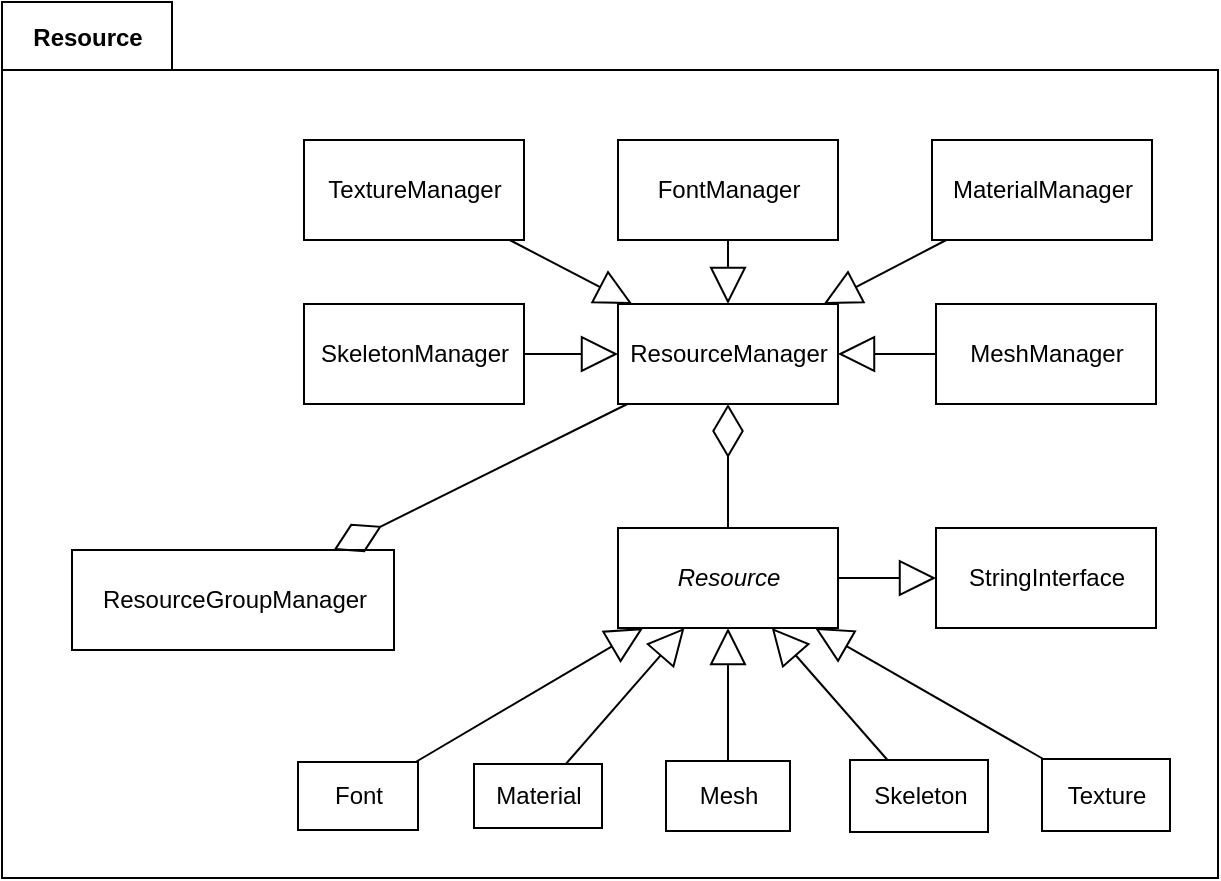 <mxfile version="14.4.3" type="device" pages="3"><diagram id="6lzCOrkc2HGKpqerQxGM" name="Page-1"><mxGraphModel dx="1024" dy="592" grid="0" gridSize="10" guides="1" tooltips="1" connect="1" arrows="1" fold="1" page="0" pageScale="1" pageWidth="827" pageHeight="1169" math="0" shadow="0"><root><mxCell id="0"/><mxCell id="1" parent="0"/><mxCell id="Qx2WgXHm-MsBfFWNmEOz-1" value="" style="shape=folder;fontStyle=1;spacingTop=10;tabWidth=85;tabHeight=34;tabPosition=left;html=1;" parent="1" vertex="1"><mxGeometry x="110" y="58" width="608" height="438" as="geometry"/></mxCell><mxCell id="Qx2WgXHm-MsBfFWNmEOz-2" value="Resource" style="html=1;fontStyle=2" parent="1" vertex="1"><mxGeometry x="418" y="321" width="110" height="50" as="geometry"/></mxCell><mxCell id="Qx2WgXHm-MsBfFWNmEOz-3" value="Font" style="html=1;" parent="1" vertex="1"><mxGeometry x="258" y="438" width="60" height="34" as="geometry"/></mxCell><mxCell id="Qx2WgXHm-MsBfFWNmEOz-4" value="Material" style="html=1;" parent="1" vertex="1"><mxGeometry x="346" y="439" width="64" height="32" as="geometry"/></mxCell><mxCell id="Qx2WgXHm-MsBfFWNmEOz-5" value="Mesh" style="html=1;" parent="1" vertex="1"><mxGeometry x="442" y="437.5" width="62" height="35" as="geometry"/></mxCell><mxCell id="Qx2WgXHm-MsBfFWNmEOz-6" value="Skeleton" style="html=1;" parent="1" vertex="1"><mxGeometry x="534" y="437" width="69" height="36" as="geometry"/></mxCell><mxCell id="Qx2WgXHm-MsBfFWNmEOz-7" value="Texture" style="html=1;" parent="1" vertex="1"><mxGeometry x="630" y="436.5" width="64" height="36" as="geometry"/></mxCell><mxCell id="Qx2WgXHm-MsBfFWNmEOz-8" value="" style="endArrow=block;endSize=16;endFill=0;html=1;" parent="1" source="Qx2WgXHm-MsBfFWNmEOz-3" target="Qx2WgXHm-MsBfFWNmEOz-2" edge="1"><mxGeometry width="160" relative="1" as="geometry"><mxPoint x="187" y="333" as="sourcePoint"/><mxPoint x="347" y="333" as="targetPoint"/></mxGeometry></mxCell><mxCell id="Qx2WgXHm-MsBfFWNmEOz-9" value="" style="endArrow=block;endSize=16;endFill=0;html=1;" parent="1" source="Qx2WgXHm-MsBfFWNmEOz-4" target="Qx2WgXHm-MsBfFWNmEOz-2" edge="1"><mxGeometry width="160" relative="1" as="geometry"><mxPoint x="332" y="312" as="sourcePoint"/><mxPoint x="492" y="312" as="targetPoint"/></mxGeometry></mxCell><mxCell id="Qx2WgXHm-MsBfFWNmEOz-10" value="" style="endArrow=block;endSize=16;endFill=0;html=1;" parent="1" source="Qx2WgXHm-MsBfFWNmEOz-5" target="Qx2WgXHm-MsBfFWNmEOz-2" edge="1"><mxGeometry width="160" relative="1" as="geometry"><mxPoint x="332" y="312" as="sourcePoint"/><mxPoint x="492" y="312" as="targetPoint"/></mxGeometry></mxCell><mxCell id="Qx2WgXHm-MsBfFWNmEOz-11" value="" style="endArrow=block;endSize=16;endFill=0;html=1;" parent="1" source="Qx2WgXHm-MsBfFWNmEOz-6" target="Qx2WgXHm-MsBfFWNmEOz-2" edge="1"><mxGeometry width="160" relative="1" as="geometry"><mxPoint x="332" y="312" as="sourcePoint"/><mxPoint x="492" y="312" as="targetPoint"/></mxGeometry></mxCell><mxCell id="Qx2WgXHm-MsBfFWNmEOz-12" value="" style="endArrow=block;endSize=16;endFill=0;html=1;" parent="1" source="Qx2WgXHm-MsBfFWNmEOz-7" target="Qx2WgXHm-MsBfFWNmEOz-2" edge="1"><mxGeometry width="160" relative="1" as="geometry"><mxPoint x="332" y="312" as="sourcePoint"/><mxPoint x="492" y="312" as="targetPoint"/></mxGeometry></mxCell><mxCell id="Qx2WgXHm-MsBfFWNmEOz-13" value="ResourceManager" style="html=1;" parent="1" vertex="1"><mxGeometry x="418" y="209" width="110" height="50" as="geometry"/></mxCell><mxCell id="Qx2WgXHm-MsBfFWNmEOz-14" value="FontManager" style="html=1;" parent="1" vertex="1"><mxGeometry x="418" y="127" width="110" height="50" as="geometry"/></mxCell><mxCell id="Qx2WgXHm-MsBfFWNmEOz-15" value="MaterialManager" style="html=1;" parent="1" vertex="1"><mxGeometry x="575" y="127" width="110" height="50" as="geometry"/></mxCell><mxCell id="Qx2WgXHm-MsBfFWNmEOz-16" value="MeshManager" style="html=1;" parent="1" vertex="1"><mxGeometry x="577" y="209" width="110" height="50" as="geometry"/></mxCell><mxCell id="Qx2WgXHm-MsBfFWNmEOz-17" value="SkeletonManager" style="html=1;" parent="1" vertex="1"><mxGeometry x="261" y="209" width="110" height="50" as="geometry"/></mxCell><mxCell id="Qx2WgXHm-MsBfFWNmEOz-18" value="TextureManager" style="html=1;" parent="1" vertex="1"><mxGeometry x="261" y="127" width="110" height="50" as="geometry"/></mxCell><mxCell id="Qx2WgXHm-MsBfFWNmEOz-19" value="" style="endArrow=block;endSize=16;endFill=0;html=1;" parent="1" source="Qx2WgXHm-MsBfFWNmEOz-18" target="Qx2WgXHm-MsBfFWNmEOz-13" edge="1"><mxGeometry width="160" relative="1" as="geometry"><mxPoint x="174" y="212" as="sourcePoint"/><mxPoint x="334" y="212" as="targetPoint"/></mxGeometry></mxCell><mxCell id="Qx2WgXHm-MsBfFWNmEOz-20" value="" style="endArrow=block;endSize=16;endFill=0;html=1;" parent="1" source="Qx2WgXHm-MsBfFWNmEOz-17" target="Qx2WgXHm-MsBfFWNmEOz-13" edge="1"><mxGeometry width="160" relative="1" as="geometry"><mxPoint x="174" y="212" as="sourcePoint"/><mxPoint x="334" y="212" as="targetPoint"/></mxGeometry></mxCell><mxCell id="Qx2WgXHm-MsBfFWNmEOz-21" value="" style="endArrow=block;endSize=16;endFill=0;html=1;" parent="1" source="Qx2WgXHm-MsBfFWNmEOz-14" target="Qx2WgXHm-MsBfFWNmEOz-13" edge="1"><mxGeometry width="160" relative="1" as="geometry"><mxPoint x="174" y="212" as="sourcePoint"/><mxPoint x="334" y="212" as="targetPoint"/></mxGeometry></mxCell><mxCell id="Qx2WgXHm-MsBfFWNmEOz-22" value="" style="endArrow=block;endSize=16;endFill=0;html=1;" parent="1" source="Qx2WgXHm-MsBfFWNmEOz-15" target="Qx2WgXHm-MsBfFWNmEOz-13" edge="1"><mxGeometry width="160" relative="1" as="geometry"><mxPoint x="174" y="212" as="sourcePoint"/><mxPoint x="334" y="212" as="targetPoint"/></mxGeometry></mxCell><mxCell id="Qx2WgXHm-MsBfFWNmEOz-23" value="" style="endArrow=block;endSize=16;endFill=0;html=1;" parent="1" source="Qx2WgXHm-MsBfFWNmEOz-16" target="Qx2WgXHm-MsBfFWNmEOz-13" edge="1"><mxGeometry width="160" relative="1" as="geometry"><mxPoint x="174" y="212" as="sourcePoint"/><mxPoint x="334" y="212" as="targetPoint"/></mxGeometry></mxCell><mxCell id="Qx2WgXHm-MsBfFWNmEOz-25" value="StringInterface" style="html=1;" parent="1" vertex="1"><mxGeometry x="577" y="321" width="110" height="50" as="geometry"/></mxCell><mxCell id="Qx2WgXHm-MsBfFWNmEOz-26" value="" style="endArrow=block;endSize=16;endFill=0;html=1;" parent="1" source="Qx2WgXHm-MsBfFWNmEOz-2" target="Qx2WgXHm-MsBfFWNmEOz-25" edge="1"><mxGeometry width="160" relative="1" as="geometry"><mxPoint x="174" y="212" as="sourcePoint"/><mxPoint x="334" y="212" as="targetPoint"/></mxGeometry></mxCell><mxCell id="Qx2WgXHm-MsBfFWNmEOz-28" value="Resource" style="text;align=center;fontStyle=1;verticalAlign=middle;spacingLeft=3;spacingRight=3;strokeColor=none;rotatable=0;points=[[0,0.5],[1,0.5]];portConstraint=eastwest;" parent="1" vertex="1"><mxGeometry x="113" y="62" width="80" height="26" as="geometry"/></mxCell><mxCell id="X2i7R3NdhlSJ2cKvwdnW-1" value="ResourceGroupManager" style="html=1;" parent="1" vertex="1"><mxGeometry x="145" y="332" width="161" height="50" as="geometry"/></mxCell><mxCell id="sL6NB5Tn0zvfY4GFrqUv-1" value="" style="endArrow=diamondThin;endFill=0;endSize=24;html=1;" edge="1" parent="1" source="Qx2WgXHm-MsBfFWNmEOz-13" target="X2i7R3NdhlSJ2cKvwdnW-1"><mxGeometry width="160" relative="1" as="geometry"><mxPoint x="333" y="220" as="sourcePoint"/><mxPoint x="493" y="220" as="targetPoint"/></mxGeometry></mxCell><mxCell id="sL6NB5Tn0zvfY4GFrqUv-2" value="" style="endArrow=diamondThin;endFill=0;endSize=24;html=1;" edge="1" parent="1" source="Qx2WgXHm-MsBfFWNmEOz-2" target="Qx2WgXHm-MsBfFWNmEOz-13"><mxGeometry width="160" relative="1" as="geometry"><mxPoint x="333" y="220" as="sourcePoint"/><mxPoint x="493" y="220" as="targetPoint"/></mxGeometry></mxCell></root></mxGraphModel></diagram><diagram id="f8LG0ssYRgsqckm0unne" name="Resource的生命周期"><mxGraphModel dx="1038" dy="607" grid="0" gridSize="10" guides="1" tooltips="1" connect="1" arrows="1" fold="1" page="0" pageScale="1" pageWidth="827" pageHeight="1169" math="0" shadow="0"><root><mxCell id="KnT-G5eN-bv9pDrgC4bN-0"/><mxCell id="KnT-G5eN-bv9pDrgC4bN-1" parent="KnT-G5eN-bv9pDrgC4bN-0"/><mxCell id="KnT-G5eN-bv9pDrgC4bN-2" value="Application" style="shape=umlLifeline;perimeter=lifelinePerimeter;whiteSpace=wrap;html=1;container=1;collapsible=0;recursiveResize=0;outlineConnect=0;" vertex="1" parent="KnT-G5eN-bv9pDrgC4bN-1"><mxGeometry x="121" y="100" width="100" height="767" as="geometry"/></mxCell><mxCell id="KnT-G5eN-bv9pDrgC4bN-3" value="ResourceGroupManager" style="shape=umlLifeline;perimeter=lifelinePerimeter;whiteSpace=wrap;html=1;container=1;collapsible=0;recursiveResize=0;outlineConnect=0;" vertex="1" parent="KnT-G5eN-bv9pDrgC4bN-1"><mxGeometry x="324" y="98" width="158" height="766" as="geometry"/></mxCell><mxCell id="KnT-G5eN-bv9pDrgC4bN-12" value="" style="html=1;points=[];perimeter=orthogonalPerimeter;" vertex="1" parent="KnT-G5eN-bv9pDrgC4bN-3"><mxGeometry x="74" y="253" width="10" height="80" as="geometry"/></mxCell><mxCell id="KnT-G5eN-bv9pDrgC4bN-23" value="" style="html=1;points=[];perimeter=orthogonalPerimeter;" vertex="1" parent="KnT-G5eN-bv9pDrgC4bN-3"><mxGeometry x="74" y="464" width="10" height="30" as="geometry"/></mxCell><mxCell id="KnT-G5eN-bv9pDrgC4bN-33" value="" style="html=1;points=[];perimeter=orthogonalPerimeter;" vertex="1" parent="KnT-G5eN-bv9pDrgC4bN-3"><mxGeometry x="74" y="654" width="10" height="80" as="geometry"/></mxCell><mxCell id="KnT-G5eN-bv9pDrgC4bN-4" value="ResourceManager" style="shape=umlLifeline;perimeter=lifelinePerimeter;whiteSpace=wrap;html=1;container=1;collapsible=0;recursiveResize=0;outlineConnect=0;" vertex="1" parent="KnT-G5eN-bv9pDrgC4bN-1"><mxGeometry x="544" y="98" width="121" height="763" as="geometry"/></mxCell><mxCell id="KnT-G5eN-bv9pDrgC4bN-13" value="" style="html=1;points=[];perimeter=orthogonalPerimeter;" vertex="1" parent="KnT-G5eN-bv9pDrgC4bN-4"><mxGeometry x="55.5" y="253" width="10" height="80" as="geometry"/></mxCell><mxCell id="KnT-G5eN-bv9pDrgC4bN-15" value="create(name,group)" style="html=1;verticalAlign=bottom;endArrow=block;" edge="1" parent="KnT-G5eN-bv9pDrgC4bN-4" source="KnT-G5eN-bv9pDrgC4bN-13" target="KnT-G5eN-bv9pDrgC4bN-13"><mxGeometry x="-0.443" y="6" width="80" relative="1" as="geometry"><mxPoint x="-104" y="214" as="sourcePoint"/><mxPoint x="-24" y="214" as="targetPoint"/><Array as="points"><mxPoint x="148" y="293"/></Array><mxPoint as="offset"/></mxGeometry></mxCell><mxCell id="KnT-G5eN-bv9pDrgC4bN-18" value="" style="html=1;points=[];perimeter=orthogonalPerimeter;" vertex="1" parent="KnT-G5eN-bv9pDrgC4bN-4"><mxGeometry x="55.5" y="375" width="10" height="150" as="geometry"/></mxCell><mxCell id="KnT-G5eN-bv9pDrgC4bN-5" value="Resource" style="shape=umlLifeline;perimeter=lifelinePerimeter;whiteSpace=wrap;html=1;container=1;collapsible=0;recursiveResize=0;outlineConnect=0;" vertex="1" parent="KnT-G5eN-bv9pDrgC4bN-1"><mxGeometry x="707" y="96.5" width="100" height="766.5" as="geometry"/></mxCell><mxCell id="KnT-G5eN-bv9pDrgC4bN-20" value="" style="html=1;points=[];perimeter=orthogonalPerimeter;" vertex="1" parent="KnT-G5eN-bv9pDrgC4bN-5"><mxGeometry x="45" y="396.5" width="10" height="101.5" as="geometry"/></mxCell><mxCell id="KnT-G5eN-bv9pDrgC4bN-22" value="prepare" style="html=1;verticalAlign=bottom;endArrow=block;" edge="1" parent="KnT-G5eN-bv9pDrgC4bN-5" source="KnT-G5eN-bv9pDrgC4bN-20" target="KnT-G5eN-bv9pDrgC4bN-20"><mxGeometry x="-0.32" width="80" relative="1" as="geometry"><mxPoint x="104" y="400.5" as="sourcePoint"/><mxPoint x="184" y="400.5" as="targetPoint"/><Array as="points"><mxPoint x="81" y="426.5"/><mxPoint x="81" y="451"/></Array><mxPoint as="offset"/></mxGeometry></mxCell><mxCell id="KnT-G5eN-bv9pDrgC4bN-6" value="createResourceGroup(group)" style="html=1;verticalAlign=bottom;endArrow=block;" edge="1" parent="KnT-G5eN-bv9pDrgC4bN-1" source="KnT-G5eN-bv9pDrgC4bN-2" target="KnT-G5eN-bv9pDrgC4bN-3"><mxGeometry width="80" relative="1" as="geometry"><mxPoint x="187" y="187" as="sourcePoint"/><mxPoint x="267" y="187" as="targetPoint"/><Array as="points"><mxPoint x="288" y="189"/></Array></mxGeometry></mxCell><mxCell id="KnT-G5eN-bv9pDrgC4bN-7" value="addResourceLocation(loc,type,group)" style="html=1;verticalAlign=bottom;endArrow=block;" edge="1" parent="KnT-G5eN-bv9pDrgC4bN-1" source="KnT-G5eN-bv9pDrgC4bN-2" target="KnT-G5eN-bv9pDrgC4bN-3"><mxGeometry width="80" relative="1" as="geometry"><mxPoint x="245" y="314" as="sourcePoint"/><mxPoint x="325" y="314" as="targetPoint"/><Array as="points"><mxPoint x="288" y="240"/></Array></mxGeometry></mxCell><mxCell id="KnT-G5eN-bv9pDrgC4bN-8" value="addToIndex(file)" style="html=1;verticalAlign=bottom;endArrow=block;" edge="1" parent="KnT-G5eN-bv9pDrgC4bN-1"><mxGeometry x="-0.484" width="80" relative="1" as="geometry"><mxPoint x="402.5" y="256" as="sourcePoint"/><mxPoint x="402.5" y="276" as="targetPoint"/><Array as="points"><mxPoint x="476" y="256"/><mxPoint x="476" y="276"/></Array><mxPoint as="offset"/></mxGeometry></mxCell><mxCell id="KnT-G5eN-bv9pDrgC4bN-9" value="loop" style="shape=umlFrame;whiteSpace=wrap;html=1;width=51;height=24;" vertex="1" parent="KnT-G5eN-bv9pDrgC4bN-1"><mxGeometry x="113" y="209" width="383" height="87" as="geometry"/></mxCell><mxCell id="KnT-G5eN-bv9pDrgC4bN-11" value="initialiseResourceGroup(group)" style="html=1;verticalAlign=bottom;endArrow=block;" edge="1" parent="KnT-G5eN-bv9pDrgC4bN-1" source="KnT-G5eN-bv9pDrgC4bN-2" target="KnT-G5eN-bv9pDrgC4bN-3"><mxGeometry width="80" relative="1" as="geometry"><mxPoint x="440" y="312" as="sourcePoint"/><mxPoint x="520" y="312" as="targetPoint"/><Array as="points"><mxPoint x="286" y="327"/></Array></mxGeometry></mxCell><mxCell id="KnT-G5eN-bv9pDrgC4bN-14" value="parseScript(file)" style="html=1;verticalAlign=bottom;endArrow=block;" edge="1" parent="KnT-G5eN-bv9pDrgC4bN-1" source="KnT-G5eN-bv9pDrgC4bN-12" target="KnT-G5eN-bv9pDrgC4bN-13"><mxGeometry width="80" relative="1" as="geometry"><mxPoint x="440" y="312" as="sourcePoint"/><mxPoint x="520" y="312" as="targetPoint"/><Array as="points"><mxPoint x="518" y="353"/></Array></mxGeometry></mxCell><mxCell id="KnT-G5eN-bv9pDrgC4bN-16" value="&amp;lt;&amp;lt;new&amp;gt;&amp;gt;" style="html=1;verticalAlign=bottom;endArrow=block;" edge="1" parent="KnT-G5eN-bv9pDrgC4bN-1" source="KnT-G5eN-bv9pDrgC4bN-13" target="KnT-G5eN-bv9pDrgC4bN-5"><mxGeometry width="80" relative="1" as="geometry"><mxPoint x="659" y="431" as="sourcePoint"/><mxPoint x="739" y="431" as="targetPoint"/><Array as="points"><mxPoint x="685" y="430"/></Array></mxGeometry></mxCell><mxCell id="KnT-G5eN-bv9pDrgC4bN-17" value="loop" style="shape=umlFrame;whiteSpace=wrap;html=1;" vertex="1" parent="KnT-G5eN-bv9pDrgC4bN-1"><mxGeometry x="530" y="358" width="242" height="83" as="geometry"/></mxCell><mxCell id="KnT-G5eN-bv9pDrgC4bN-19" value="load(name,group)" style="html=1;verticalAlign=bottom;endArrow=block;" edge="1" parent="KnT-G5eN-bv9pDrgC4bN-1" source="KnT-G5eN-bv9pDrgC4bN-2" target="KnT-G5eN-bv9pDrgC4bN-18"><mxGeometry x="-0.48" width="80" relative="1" as="geometry"><mxPoint x="440" y="412" as="sourcePoint"/><mxPoint x="520" y="412" as="targetPoint"/><mxPoint x="1" as="offset"/></mxGeometry></mxCell><mxCell id="KnT-G5eN-bv9pDrgC4bN-21" value="&amp;lt;&amp;lt;new&amp;gt;&amp;gt;" style="html=1;verticalAlign=bottom;endArrow=block;" edge="1" parent="KnT-G5eN-bv9pDrgC4bN-1" source="KnT-G5eN-bv9pDrgC4bN-18" target="KnT-G5eN-bv9pDrgC4bN-20"><mxGeometry width="80" relative="1" as="geometry"><mxPoint x="633" y="510" as="sourcePoint"/><mxPoint x="713" y="510" as="targetPoint"/><Array as="points"><mxPoint x="682" y="495"/></Array></mxGeometry></mxCell><mxCell id="KnT-G5eN-bv9pDrgC4bN-24" value="openResource(name,group)" style="html=1;verticalAlign=bottom;endArrow=block;" edge="1" parent="KnT-G5eN-bv9pDrgC4bN-1" source="KnT-G5eN-bv9pDrgC4bN-20" target="KnT-G5eN-bv9pDrgC4bN-23"><mxGeometry x="0.43" width="80" relative="1" as="geometry"><mxPoint x="517" y="591" as="sourcePoint"/><mxPoint x="597" y="591" as="targetPoint"/><mxPoint as="offset"/></mxGeometry></mxCell><mxCell id="KnT-G5eN-bv9pDrgC4bN-25" value="DataStreamPtr" style="html=1;verticalAlign=bottom;endArrow=open;dashed=1;endSize=8;" edge="1" parent="KnT-G5eN-bv9pDrgC4bN-1" source="KnT-G5eN-bv9pDrgC4bN-23" target="KnT-G5eN-bv9pDrgC4bN-20"><mxGeometry x="-0.5" relative="1" as="geometry"><mxPoint x="520" y="412" as="sourcePoint"/><mxPoint x="440" y="412" as="targetPoint"/><Array as="points"><mxPoint x="581" y="591"/></Array><mxPoint as="offset"/></mxGeometry></mxCell><mxCell id="KnT-G5eN-bv9pDrgC4bN-26" value="ResourcePtr" style="html=1;verticalAlign=bottom;endArrow=open;dashed=1;endSize=8;" edge="1" parent="KnT-G5eN-bv9pDrgC4bN-1"><mxGeometry x="0.499" relative="1" as="geometry"><mxPoint x="599.5" y="621" as="sourcePoint"/><mxPoint x="170.5" y="621" as="targetPoint"/><Array as="points"><mxPoint x="388" y="621"/></Array><mxPoint as="offset"/></mxGeometry></mxCell><mxCell id="KnT-G5eN-bv9pDrgC4bN-28" value="loadResourceGroup(group)" style="html=1;verticalAlign=bottom;endArrow=block;" edge="1" parent="KnT-G5eN-bv9pDrgC4bN-1" source="KnT-G5eN-bv9pDrgC4bN-2" target="KnT-G5eN-bv9pDrgC4bN-3"><mxGeometry width="80" relative="1" as="geometry"><mxPoint x="232" y="689" as="sourcePoint"/><mxPoint x="312" y="689" as="targetPoint"/><Array as="points"><mxPoint x="295" y="664"/></Array></mxGeometry></mxCell><mxCell id="KnT-G5eN-bv9pDrgC4bN-29" value="load" style="html=1;verticalAlign=bottom;endArrow=block;" edge="1" parent="KnT-G5eN-bv9pDrgC4bN-1" source="KnT-G5eN-bv9pDrgC4bN-3" target="KnT-G5eN-bv9pDrgC4bN-5"><mxGeometry x="-0.472" width="80" relative="1" as="geometry"><mxPoint x="468" y="718" as="sourcePoint"/><mxPoint x="548" y="718" as="targetPoint"/><Array as="points"><mxPoint x="587" y="704"/></Array><mxPoint x="1" as="offset"/></mxGeometry></mxCell><mxCell id="KnT-G5eN-bv9pDrgC4bN-31" value="loop" style="shape=umlFrame;whiteSpace=wrap;html=1;" vertex="1" parent="KnT-G5eN-bv9pDrgC4bN-1"><mxGeometry x="333" y="677" width="440" height="44" as="geometry"/></mxCell><mxCell id="KnT-G5eN-bv9pDrgC4bN-32" value="clearResourceGroup(group)" style="html=1;verticalAlign=bottom;endArrow=block;" edge="1" parent="KnT-G5eN-bv9pDrgC4bN-1" source="KnT-G5eN-bv9pDrgC4bN-2" target="KnT-G5eN-bv9pDrgC4bN-33"><mxGeometry width="80" relative="1" as="geometry"><mxPoint x="247" y="823" as="sourcePoint"/><mxPoint x="327" y="823" as="targetPoint"/><Array as="points"><mxPoint x="301" y="753"/></Array></mxGeometry></mxCell><mxCell id="KnT-G5eN-bv9pDrgC4bN-34" value="remove(name)" style="html=1;verticalAlign=bottom;endArrow=block;" edge="1" parent="KnT-G5eN-bv9pDrgC4bN-1" source="KnT-G5eN-bv9pDrgC4bN-33" target="KnT-G5eN-bv9pDrgC4bN-4"><mxGeometry width="80" relative="1" as="geometry"><mxPoint x="460" y="790" as="sourcePoint"/><mxPoint x="540" y="790" as="targetPoint"/><Array as="points"><mxPoint x="502" y="792"/></Array></mxGeometry></mxCell><mxCell id="KnT-G5eN-bv9pDrgC4bN-35" value="&amp;lt;&amp;lt;delete&amp;gt;&amp;gt;" style="html=1;verticalAlign=bottom;endArrow=block;" edge="1" parent="KnT-G5eN-bv9pDrgC4bN-1" source="KnT-G5eN-bv9pDrgC4bN-4" target="KnT-G5eN-bv9pDrgC4bN-5"><mxGeometry width="80" relative="1" as="geometry"><mxPoint x="604" y="652.5" as="sourcePoint"/><mxPoint x="756.5" y="652.5" as="targetPoint"/><Array as="points"><mxPoint x="680" y="814"/></Array></mxGeometry></mxCell><mxCell id="KnT-G5eN-bv9pDrgC4bN-36" value="loop" style="shape=umlFrame;whiteSpace=wrap;html=1;" vertex="1" parent="KnT-G5eN-bv9pDrgC4bN-1"><mxGeometry x="326" y="762" width="450" height="64" as="geometry"/></mxCell></root></mxGraphModel></diagram><diagram id="wKG37GKt0Xy6AhtyFtq3" name="Page-3"><mxGraphModel dx="1038" dy="607" grid="0" gridSize="10" guides="1" tooltips="1" connect="1" arrows="1" fold="1" page="0" pageScale="1" pageWidth="827" pageHeight="1169" math="0" shadow="0"><root><mxCell id="OKpNRpe5jOZl5G2pbQWl-0"/><mxCell id="OKpNRpe5jOZl5G2pbQWl-1" parent="OKpNRpe5jOZl5G2pbQWl-0"/><mxCell id="OKpNRpe5jOZl5G2pbQWl-2" value="undefined" style="strokeWidth=2;html=1;shape=mxgraph.flowchart.start_2;whiteSpace=wrap;" vertex="1" parent="OKpNRpe5jOZl5G2pbQWl-1"><mxGeometry x="156" y="114" width="100" height="100" as="geometry"/></mxCell><mxCell id="OKpNRpe5jOZl5G2pbQWl-3" value="declared" style="strokeWidth=2;html=1;shape=mxgraph.flowchart.start_2;whiteSpace=wrap;" vertex="1" parent="OKpNRpe5jOZl5G2pbQWl-1"><mxGeometry x="451" y="114" width="100" height="100" as="geometry"/></mxCell><mxCell id="OKpNRpe5jOZl5G2pbQWl-4" value="loaded" style="strokeWidth=2;html=1;shape=mxgraph.flowchart.start_2;whiteSpace=wrap;" vertex="1" parent="OKpNRpe5jOZl5G2pbQWl-1"><mxGeometry x="451" y="354" width="100" height="100" as="geometry"/></mxCell><mxCell id="OKpNRpe5jOZl5G2pbQWl-5" value="unloaded" style="strokeWidth=2;html=1;shape=mxgraph.flowchart.start_2;whiteSpace=wrap;" vertex="1" parent="OKpNRpe5jOZl5G2pbQWl-1"><mxGeometry x="156" y="354" width="100" height="100" as="geometry"/></mxCell><mxCell id="OKpNRpe5jOZl5G2pbQWl-7" value="" style="endArrow=open;endFill=1;endSize=12;html=1;" edge="1" parent="OKpNRpe5jOZl5G2pbQWl-1" source="OKpNRpe5jOZl5G2pbQWl-3" target="OKpNRpe5jOZl5G2pbQWl-5"><mxGeometry width="160" relative="1" as="geometry"><mxPoint x="332" y="312" as="sourcePoint"/><mxPoint x="492" y="312" as="targetPoint"/><Array as="points"><mxPoint x="421" y="280"/></Array></mxGeometry></mxCell><mxCell id="OKpNRpe5jOZl5G2pbQWl-8" value="initialiseResourceGroup" style="edgeLabel;html=1;align=center;verticalAlign=middle;resizable=0;points=[];rotation=0;" vertex="1" connectable="0" parent="OKpNRpe5jOZl5G2pbQWl-7"><mxGeometry x="0.11" y="-1" relative="1" as="geometry"><mxPoint x="114.99" y="-80.02" as="offset"/></mxGeometry></mxCell><mxCell id="OKpNRpe5jOZl5G2pbQWl-9" value="" style="endArrow=open;endFill=1;endSize=12;html=1;" edge="1" parent="OKpNRpe5jOZl5G2pbQWl-1" source="OKpNRpe5jOZl5G2pbQWl-4" target="OKpNRpe5jOZl5G2pbQWl-5"><mxGeometry width="160" relative="1" as="geometry"><mxPoint x="332" y="312" as="sourcePoint"/><mxPoint x="492" y="312" as="targetPoint"/></mxGeometry></mxCell><mxCell id="OKpNRpe5jOZl5G2pbQWl-10" value="unloadResourceGroup" style="text;html=1;align=center;verticalAlign=middle;resizable=0;points=[];autosize=1;" vertex="1" parent="OKpNRpe5jOZl5G2pbQWl-1"><mxGeometry x="315" y="386" width="131" height="18" as="geometry"/></mxCell><mxCell id="OKpNRpe5jOZl5G2pbQWl-11" value="" style="endArrow=open;endFill=1;endSize=12;html=1;" edge="1" parent="OKpNRpe5jOZl5G2pbQWl-1" target="OKpNRpe5jOZl5G2pbQWl-5"><mxGeometry width="160" relative="1" as="geometry"><mxPoint x="30" y="404" as="sourcePoint"/><mxPoint x="154" y="413" as="targetPoint"/></mxGeometry></mxCell><mxCell id="OKpNRpe5jOZl5G2pbQWl-12" value="createResource" style="text;html=1;align=center;verticalAlign=middle;resizable=0;points=[];autosize=1;" vertex="1" parent="OKpNRpe5jOZl5G2pbQWl-1"><mxGeometry x="46" y="380" width="95" height="18" as="geometry"/></mxCell><mxCell id="OKpNRpe5jOZl5G2pbQWl-13" value="" style="endArrow=open;endFill=1;endSize=12;html=1;" edge="1" parent="OKpNRpe5jOZl5G2pbQWl-1" source="OKpNRpe5jOZl5G2pbQWl-5" target="OKpNRpe5jOZl5G2pbQWl-2"><mxGeometry width="160" relative="1" as="geometry"><mxPoint x="77" y="164" as="sourcePoint"/><mxPoint x="121" y="166" as="targetPoint"/><Array as="points"><mxPoint x="322" y="260"/></Array></mxGeometry></mxCell><mxCell id="OKpNRpe5jOZl5G2pbQWl-14" value="remove" style="text;html=1;align=center;verticalAlign=middle;resizable=0;points=[];autosize=1;labelBackgroundColor=#ffffff;" vertex="1" parent="OKpNRpe5jOZl5G2pbQWl-1"><mxGeometry x="210" y="220" width="50" height="18" as="geometry"/></mxCell><mxCell id="OKpNRpe5jOZl5G2pbQWl-15" value="" style="endArrow=open;endFill=1;endSize=12;html=1;" edge="1" parent="OKpNRpe5jOZl5G2pbQWl-1" source="OKpNRpe5jOZl5G2pbQWl-3" target="OKpNRpe5jOZl5G2pbQWl-2"><mxGeometry width="160" relative="1" as="geometry"><mxPoint x="209" y="69" as="sourcePoint"/><mxPoint x="204.842" y="114" as="targetPoint"/><Array as="points"><mxPoint x="322" y="260"/></Array></mxGeometry></mxCell><mxCell id="OKpNRpe5jOZl5G2pbQWl-16" value="clearResourceGroup" style="text;html=1;align=center;verticalAlign=middle;resizable=0;points=[];autosize=1;labelBackgroundColor=#ffffff;" vertex="1" parent="OKpNRpe5jOZl5G2pbQWl-1"><mxGeometry x="179" y="240" width="120" height="18" as="geometry"/></mxCell><mxCell id="OKpNRpe5jOZl5G2pbQWl-17" value="" style="endArrow=open;endFill=1;endSize=12;html=1;" edge="1" parent="OKpNRpe5jOZl5G2pbQWl-1" source="OKpNRpe5jOZl5G2pbQWl-4" target="OKpNRpe5jOZl5G2pbQWl-2"><mxGeometry width="160" relative="1" as="geometry"><mxPoint x="332" y="212" as="sourcePoint"/><mxPoint x="492" y="212" as="targetPoint"/></mxGeometry></mxCell><mxCell id="OKpNRpe5jOZl5G2pbQWl-18" value="" style="endArrow=open;endFill=1;endSize=12;html=1;" edge="1" parent="OKpNRpe5jOZl5G2pbQWl-1" source="OKpNRpe5jOZl5G2pbQWl-2" target="OKpNRpe5jOZl5G2pbQWl-3"><mxGeometry width="160" relative="1" as="geometry"><mxPoint x="291" y="192" as="sourcePoint"/><mxPoint x="451" y="192" as="targetPoint"/><Array as="points"><mxPoint x="352" y="191"/></Array></mxGeometry></mxCell><mxCell id="OKpNRpe5jOZl5G2pbQWl-19" value="declareResource" style="text;html=1;align=center;verticalAlign=middle;resizable=0;points=[];autosize=1;" vertex="1" parent="OKpNRpe5jOZl5G2pbQWl-1"><mxGeometry x="304" y="196" width="100" height="18" as="geometry"/></mxCell><mxCell id="OKpNRpe5jOZl5G2pbQWl-21" value="unload" style="text;html=1;align=center;verticalAlign=middle;resizable=0;points=[];autosize=1;" vertex="1" parent="OKpNRpe5jOZl5G2pbQWl-1"><mxGeometry x="398" y="404" width="46" height="18" as="geometry"/></mxCell><mxCell id="OKpNRpe5jOZl5G2pbQWl-22" value="" style="endArrow=open;endFill=1;endSize=12;html=1;" edge="1" parent="OKpNRpe5jOZl5G2pbQWl-1" source="OKpNRpe5jOZl5G2pbQWl-5" target="OKpNRpe5jOZl5G2pbQWl-4"><mxGeometry width="160" relative="1" as="geometry"><mxPoint x="289" y="482" as="sourcePoint"/><mxPoint x="449" y="482" as="targetPoint"/><Array as="points"><mxPoint x="351" y="470"/></Array></mxGeometry></mxCell><mxCell id="OKpNRpe5jOZl5G2pbQWl-23" value="load" style="text;html=1;align=center;verticalAlign=middle;resizable=0;points=[];autosize=1;labelBackgroundColor=#ffffff;" vertex="1" parent="OKpNRpe5jOZl5G2pbQWl-1"><mxGeometry x="274" y="420" width="32" height="18" as="geometry"/></mxCell><mxCell id="OKpNRpe5jOZl5G2pbQWl-24" value="loadResourceGroup" style="text;html=1;align=center;verticalAlign=middle;resizable=0;points=[];autosize=1;labelBackgroundColor=#ffffff;" vertex="1" parent="OKpNRpe5jOZl5G2pbQWl-1"><mxGeometry x="246" y="443" width="117" height="18" as="geometry"/></mxCell></root></mxGraphModel></diagram></mxfile>